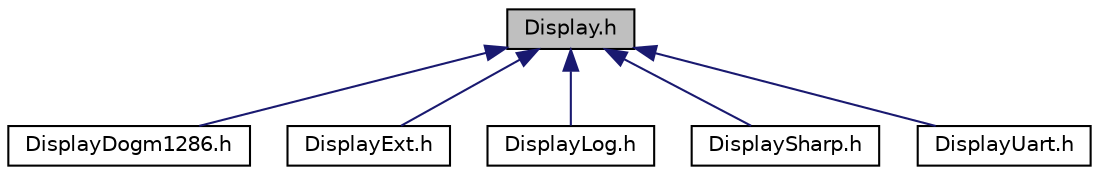 digraph "Display.h"
{
  edge [fontname="Helvetica",fontsize="10",labelfontname="Helvetica",labelfontsize="10"];
  node [fontname="Helvetica",fontsize="10",shape=record];
  Node1 [label="Display.h",height=0.2,width=0.4,color="black", fillcolor="grey75", style="filled", fontcolor="black"];
  Node1 -> Node2 [dir="back",color="midnightblue",fontsize="10",style="solid",fontname="Helvetica"];
  Node2 [label="DisplayDogm1286.h",height=0.2,width=0.4,color="black", fillcolor="white", style="filled",URL="$_display_dogm1286_8h.html"];
  Node1 -> Node3 [dir="back",color="midnightblue",fontsize="10",style="solid",fontname="Helvetica"];
  Node3 [label="DisplayExt.h",height=0.2,width=0.4,color="black", fillcolor="white", style="filled",URL="$_display_ext_8h.html",tooltip="Extention of Display to access GrLib functionality in capable displays. "];
  Node1 -> Node4 [dir="back",color="midnightblue",fontsize="10",style="solid",fontname="Helvetica"];
  Node4 [label="DisplayLog.h",height=0.2,width=0.4,color="black", fillcolor="white", style="filled",URL="$_display_log_8h.html"];
  Node1 -> Node5 [dir="back",color="midnightblue",fontsize="10",style="solid",fontname="Helvetica"];
  Node5 [label="DisplaySharp.h",height=0.2,width=0.4,color="black", fillcolor="white", style="filled",URL="$_display_sharp_8h.html"];
  Node1 -> Node6 [dir="back",color="midnightblue",fontsize="10",style="solid",fontname="Helvetica"];
  Node6 [label="DisplayUart.h",height=0.2,width=0.4,color="black", fillcolor="white", style="filled",URL="$_display_uart_8h.html"];
}
